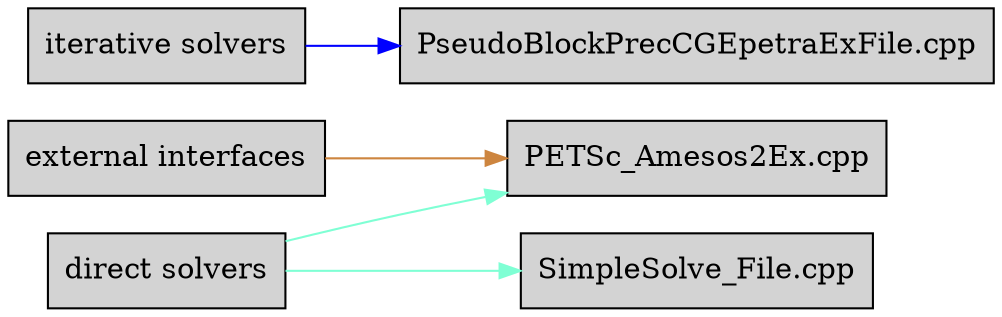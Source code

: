 digraph bettersoftware {
            rankdir = LR;
            ratio = fill;
            node [style=filled];
            node [shape = box];
"direct solvers" ->  "PETSc_Amesos2Ex.cpp" [colorscheme="svg" color="aquamarine"];
"external interfaces" ->  "PETSc_Amesos2Ex.cpp" [colorscheme="svg" color="peru"];
"direct solvers" ->  "SimpleSolve_File.cpp" [colorscheme="svg" color="aquamarine"];
"iterative solvers" ->  "PseudoBlockPrecCGEpetraExFile.cpp" [colorscheme="svg" color="blue"];
}